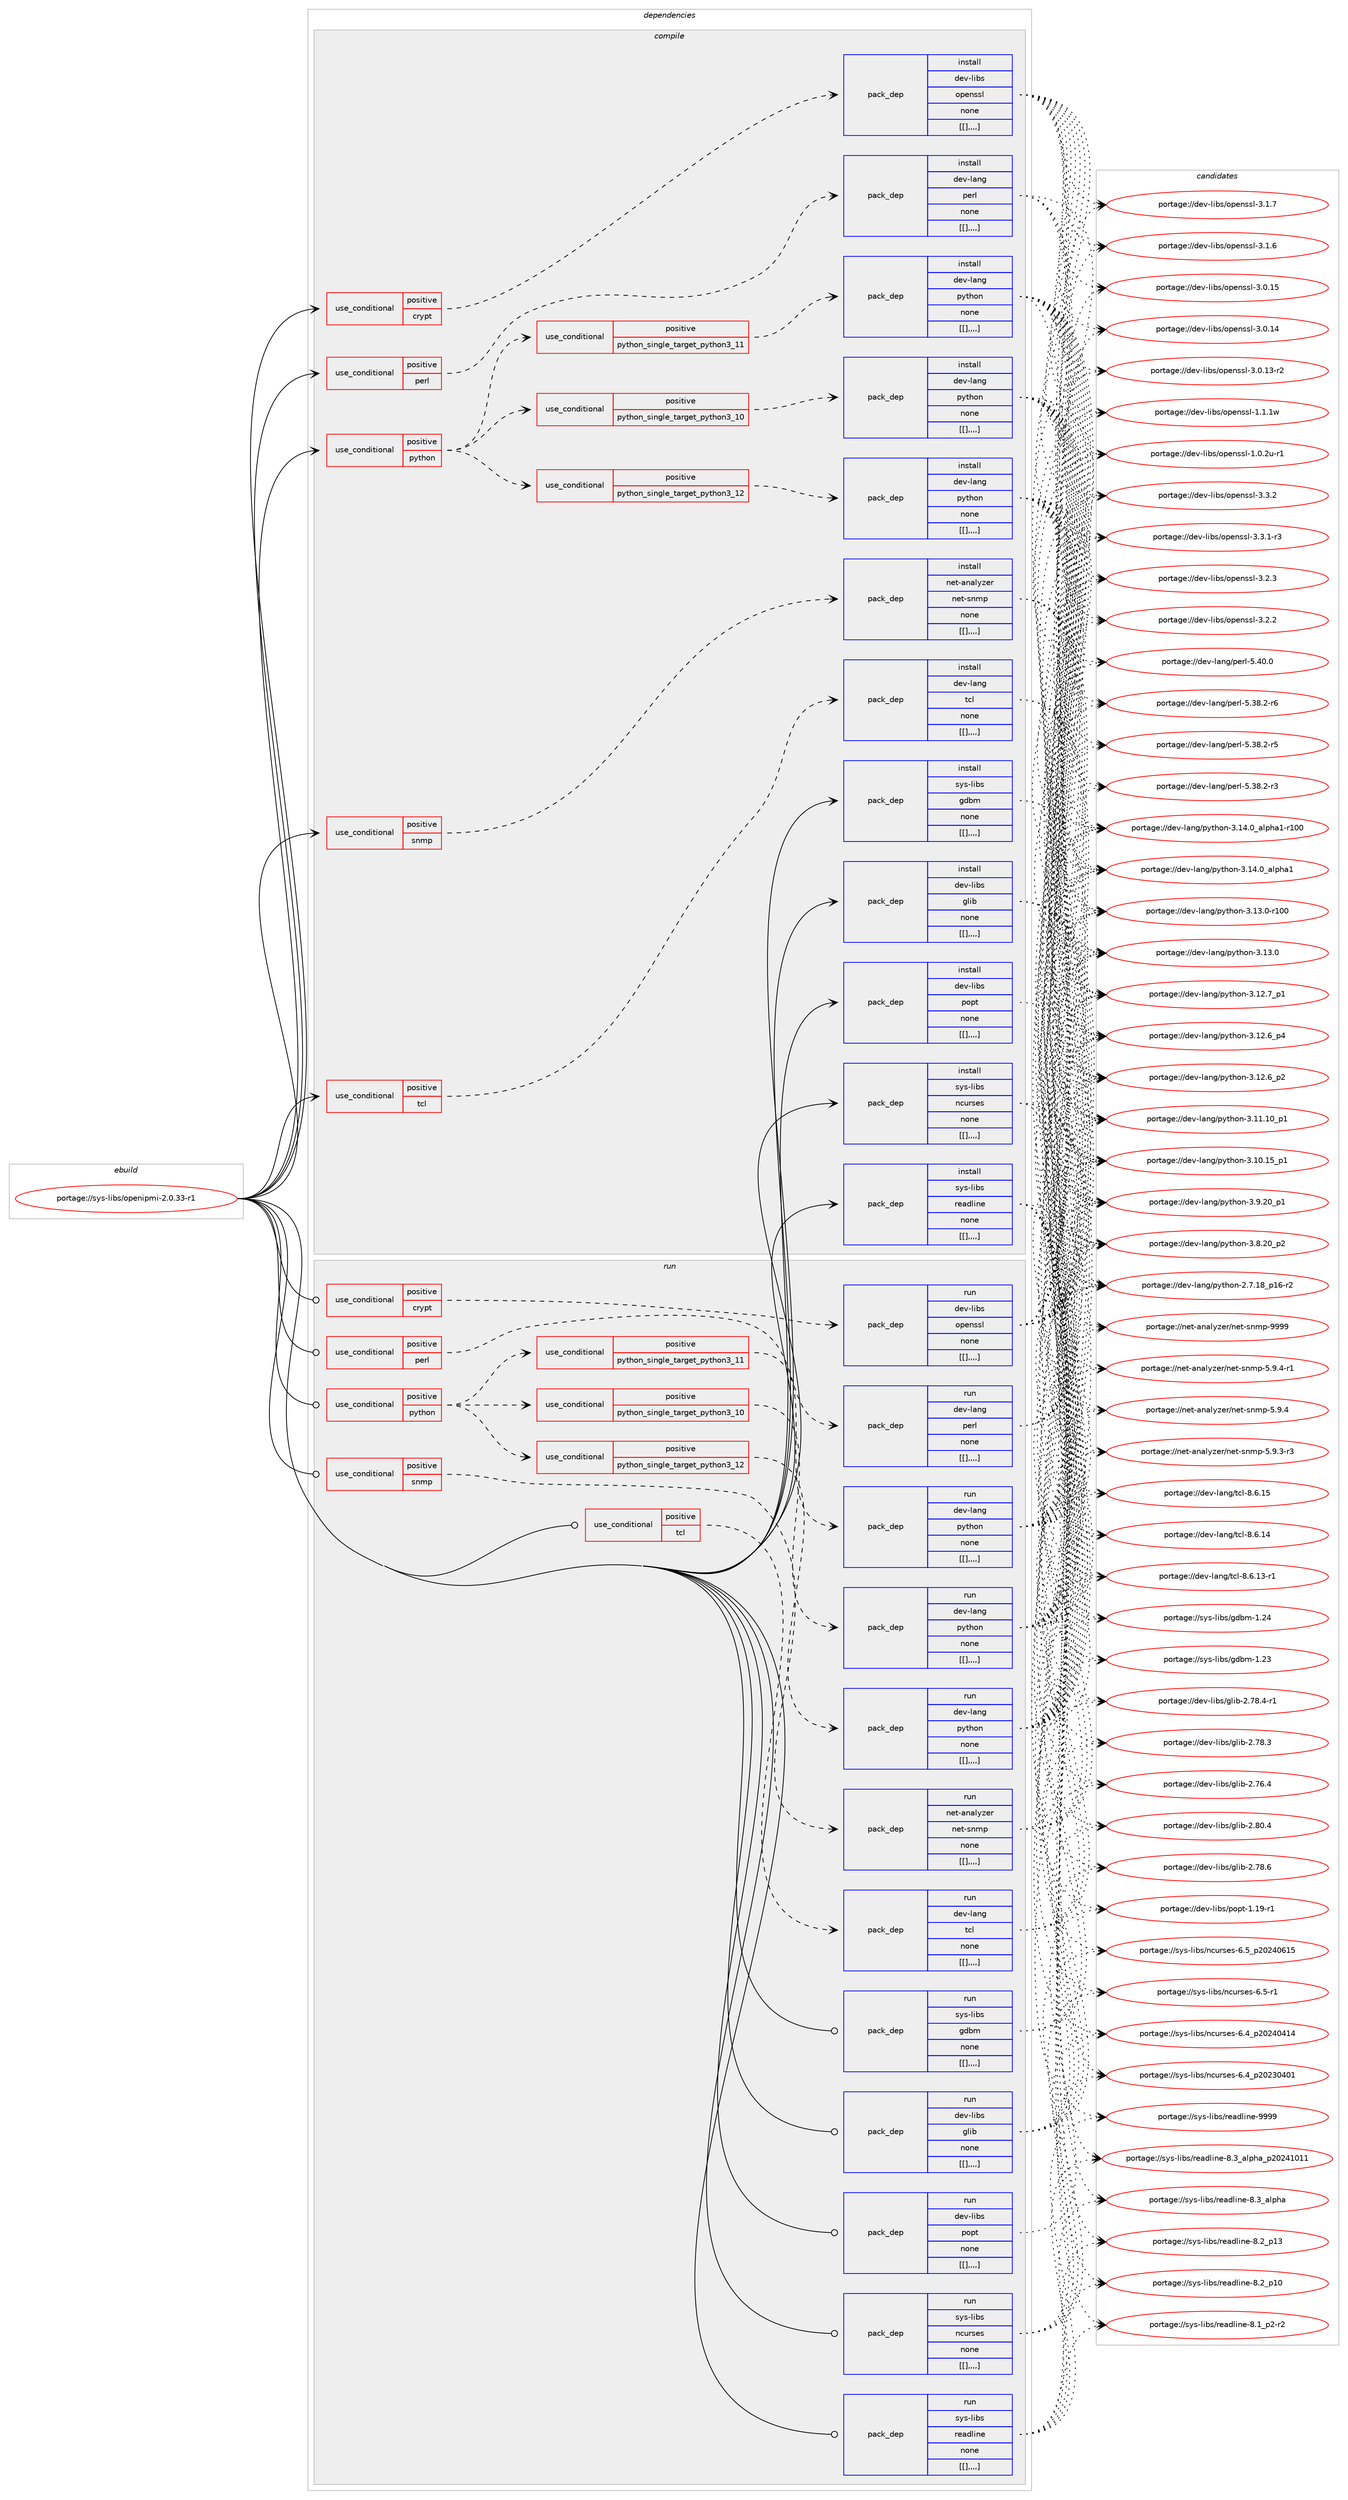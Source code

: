 digraph prolog {

# *************
# Graph options
# *************

newrank=true;
concentrate=true;
compound=true;
graph [rankdir=LR,fontname=Helvetica,fontsize=10,ranksep=1.5];#, ranksep=2.5, nodesep=0.2];
edge  [arrowhead=vee];
node  [fontname=Helvetica,fontsize=10];

# **********
# The ebuild
# **********

subgraph cluster_leftcol {
color=gray;
label=<<i>ebuild</i>>;
id [label="portage://sys-libs/openipmi-2.0.33-r1", color=red, width=4, href="../sys-libs/openipmi-2.0.33-r1.svg"];
}

# ****************
# The dependencies
# ****************

subgraph cluster_midcol {
color=gray;
label=<<i>dependencies</i>>;
subgraph cluster_compile {
fillcolor="#eeeeee";
style=filled;
label=<<i>compile</i>>;
subgraph cond124975 {
dependency466200 [label=<<TABLE BORDER="0" CELLBORDER="1" CELLSPACING="0" CELLPADDING="4"><TR><TD ROWSPAN="3" CELLPADDING="10">use_conditional</TD></TR><TR><TD>positive</TD></TR><TR><TD>crypt</TD></TR></TABLE>>, shape=none, color=red];
subgraph pack337986 {
dependency466249 [label=<<TABLE BORDER="0" CELLBORDER="1" CELLSPACING="0" CELLPADDING="4" WIDTH="220"><TR><TD ROWSPAN="6" CELLPADDING="30">pack_dep</TD></TR><TR><TD WIDTH="110">install</TD></TR><TR><TD>dev-libs</TD></TR><TR><TD>openssl</TD></TR><TR><TD>none</TD></TR><TR><TD>[[],,,,]</TD></TR></TABLE>>, shape=none, color=blue];
}
dependency466200:e -> dependency466249:w [weight=20,style="dashed",arrowhead="vee"];
}
id:e -> dependency466200:w [weight=20,style="solid",arrowhead="vee"];
subgraph cond125001 {
dependency466302 [label=<<TABLE BORDER="0" CELLBORDER="1" CELLSPACING="0" CELLPADDING="4"><TR><TD ROWSPAN="3" CELLPADDING="10">use_conditional</TD></TR><TR><TD>positive</TD></TR><TR><TD>perl</TD></TR></TABLE>>, shape=none, color=red];
subgraph pack338032 {
dependency466324 [label=<<TABLE BORDER="0" CELLBORDER="1" CELLSPACING="0" CELLPADDING="4" WIDTH="220"><TR><TD ROWSPAN="6" CELLPADDING="30">pack_dep</TD></TR><TR><TD WIDTH="110">install</TD></TR><TR><TD>dev-lang</TD></TR><TR><TD>perl</TD></TR><TR><TD>none</TD></TR><TR><TD>[[],,,,]</TD></TR></TABLE>>, shape=none, color=blue];
}
dependency466302:e -> dependency466324:w [weight=20,style="dashed",arrowhead="vee"];
}
id:e -> dependency466302:w [weight=20,style="solid",arrowhead="vee"];
subgraph cond125042 {
dependency466383 [label=<<TABLE BORDER="0" CELLBORDER="1" CELLSPACING="0" CELLPADDING="4"><TR><TD ROWSPAN="3" CELLPADDING="10">use_conditional</TD></TR><TR><TD>positive</TD></TR><TR><TD>python</TD></TR></TABLE>>, shape=none, color=red];
subgraph cond125058 {
dependency466386 [label=<<TABLE BORDER="0" CELLBORDER="1" CELLSPACING="0" CELLPADDING="4"><TR><TD ROWSPAN="3" CELLPADDING="10">use_conditional</TD></TR><TR><TD>positive</TD></TR><TR><TD>python_single_target_python3_10</TD></TR></TABLE>>, shape=none, color=red];
subgraph pack338065 {
dependency466418 [label=<<TABLE BORDER="0" CELLBORDER="1" CELLSPACING="0" CELLPADDING="4" WIDTH="220"><TR><TD ROWSPAN="6" CELLPADDING="30">pack_dep</TD></TR><TR><TD WIDTH="110">install</TD></TR><TR><TD>dev-lang</TD></TR><TR><TD>python</TD></TR><TR><TD>none</TD></TR><TR><TD>[[],,,,]</TD></TR></TABLE>>, shape=none, color=blue];
}
dependency466386:e -> dependency466418:w [weight=20,style="dashed",arrowhead="vee"];
}
dependency466383:e -> dependency466386:w [weight=20,style="dashed",arrowhead="vee"];
subgraph cond125092 {
dependency466467 [label=<<TABLE BORDER="0" CELLBORDER="1" CELLSPACING="0" CELLPADDING="4"><TR><TD ROWSPAN="3" CELLPADDING="10">use_conditional</TD></TR><TR><TD>positive</TD></TR><TR><TD>python_single_target_python3_11</TD></TR></TABLE>>, shape=none, color=red];
subgraph pack338124 {
dependency466483 [label=<<TABLE BORDER="0" CELLBORDER="1" CELLSPACING="0" CELLPADDING="4" WIDTH="220"><TR><TD ROWSPAN="6" CELLPADDING="30">pack_dep</TD></TR><TR><TD WIDTH="110">install</TD></TR><TR><TD>dev-lang</TD></TR><TR><TD>python</TD></TR><TR><TD>none</TD></TR><TR><TD>[[],,,,]</TD></TR></TABLE>>, shape=none, color=blue];
}
dependency466467:e -> dependency466483:w [weight=20,style="dashed",arrowhead="vee"];
}
dependency466383:e -> dependency466467:w [weight=20,style="dashed",arrowhead="vee"];
subgraph cond125102 {
dependency466516 [label=<<TABLE BORDER="0" CELLBORDER="1" CELLSPACING="0" CELLPADDING="4"><TR><TD ROWSPAN="3" CELLPADDING="10">use_conditional</TD></TR><TR><TD>positive</TD></TR><TR><TD>python_single_target_python3_12</TD></TR></TABLE>>, shape=none, color=red];
subgraph pack338139 {
dependency466550 [label=<<TABLE BORDER="0" CELLBORDER="1" CELLSPACING="0" CELLPADDING="4" WIDTH="220"><TR><TD ROWSPAN="6" CELLPADDING="30">pack_dep</TD></TR><TR><TD WIDTH="110">install</TD></TR><TR><TD>dev-lang</TD></TR><TR><TD>python</TD></TR><TR><TD>none</TD></TR><TR><TD>[[],,,,]</TD></TR></TABLE>>, shape=none, color=blue];
}
dependency466516:e -> dependency466550:w [weight=20,style="dashed",arrowhead="vee"];
}
dependency466383:e -> dependency466516:w [weight=20,style="dashed",arrowhead="vee"];
}
id:e -> dependency466383:w [weight=20,style="solid",arrowhead="vee"];
subgraph cond125130 {
dependency466586 [label=<<TABLE BORDER="0" CELLBORDER="1" CELLSPACING="0" CELLPADDING="4"><TR><TD ROWSPAN="3" CELLPADDING="10">use_conditional</TD></TR><TR><TD>positive</TD></TR><TR><TD>snmp</TD></TR></TABLE>>, shape=none, color=red];
subgraph pack338183 {
dependency466603 [label=<<TABLE BORDER="0" CELLBORDER="1" CELLSPACING="0" CELLPADDING="4" WIDTH="220"><TR><TD ROWSPAN="6" CELLPADDING="30">pack_dep</TD></TR><TR><TD WIDTH="110">install</TD></TR><TR><TD>net-analyzer</TD></TR><TR><TD>net-snmp</TD></TR><TR><TD>none</TD></TR><TR><TD>[[],,,,]</TD></TR></TABLE>>, shape=none, color=blue];
}
dependency466586:e -> dependency466603:w [weight=20,style="dashed",arrowhead="vee"];
}
id:e -> dependency466586:w [weight=20,style="solid",arrowhead="vee"];
subgraph cond125161 {
dependency466633 [label=<<TABLE BORDER="0" CELLBORDER="1" CELLSPACING="0" CELLPADDING="4"><TR><TD ROWSPAN="3" CELLPADDING="10">use_conditional</TD></TR><TR><TD>positive</TD></TR><TR><TD>tcl</TD></TR></TABLE>>, shape=none, color=red];
subgraph pack338226 {
dependency466666 [label=<<TABLE BORDER="0" CELLBORDER="1" CELLSPACING="0" CELLPADDING="4" WIDTH="220"><TR><TD ROWSPAN="6" CELLPADDING="30">pack_dep</TD></TR><TR><TD WIDTH="110">install</TD></TR><TR><TD>dev-lang</TD></TR><TR><TD>tcl</TD></TR><TR><TD>none</TD></TR><TR><TD>[[],,,,]</TD></TR></TABLE>>, shape=none, color=blue];
}
dependency466633:e -> dependency466666:w [weight=20,style="dashed",arrowhead="vee"];
}
id:e -> dependency466633:w [weight=20,style="solid",arrowhead="vee"];
subgraph pack338241 {
dependency466686 [label=<<TABLE BORDER="0" CELLBORDER="1" CELLSPACING="0" CELLPADDING="4" WIDTH="220"><TR><TD ROWSPAN="6" CELLPADDING="30">pack_dep</TD></TR><TR><TD WIDTH="110">install</TD></TR><TR><TD>dev-libs</TD></TR><TR><TD>glib</TD></TR><TR><TD>none</TD></TR><TR><TD>[[],,,,]</TD></TR></TABLE>>, shape=none, color=blue];
}
id:e -> dependency466686:w [weight=20,style="solid",arrowhead="vee"];
subgraph pack338276 {
dependency466758 [label=<<TABLE BORDER="0" CELLBORDER="1" CELLSPACING="0" CELLPADDING="4" WIDTH="220"><TR><TD ROWSPAN="6" CELLPADDING="30">pack_dep</TD></TR><TR><TD WIDTH="110">install</TD></TR><TR><TD>dev-libs</TD></TR><TR><TD>popt</TD></TR><TR><TD>none</TD></TR><TR><TD>[[],,,,]</TD></TR></TABLE>>, shape=none, color=blue];
}
id:e -> dependency466758:w [weight=20,style="solid",arrowhead="vee"];
subgraph pack338289 {
dependency466826 [label=<<TABLE BORDER="0" CELLBORDER="1" CELLSPACING="0" CELLPADDING="4" WIDTH="220"><TR><TD ROWSPAN="6" CELLPADDING="30">pack_dep</TD></TR><TR><TD WIDTH="110">install</TD></TR><TR><TD>sys-libs</TD></TR><TR><TD>gdbm</TD></TR><TR><TD>none</TD></TR><TR><TD>[[],,,,]</TD></TR></TABLE>>, shape=none, color=blue];
}
id:e -> dependency466826:w [weight=20,style="solid",arrowhead="vee"];
subgraph pack338338 {
dependency466833 [label=<<TABLE BORDER="0" CELLBORDER="1" CELLSPACING="0" CELLPADDING="4" WIDTH="220"><TR><TD ROWSPAN="6" CELLPADDING="30">pack_dep</TD></TR><TR><TD WIDTH="110">install</TD></TR><TR><TD>sys-libs</TD></TR><TR><TD>ncurses</TD></TR><TR><TD>none</TD></TR><TR><TD>[[],,,,]</TD></TR></TABLE>>, shape=none, color=blue];
}
id:e -> dependency466833:w [weight=20,style="solid",arrowhead="vee"];
subgraph pack338369 {
dependency466932 [label=<<TABLE BORDER="0" CELLBORDER="1" CELLSPACING="0" CELLPADDING="4" WIDTH="220"><TR><TD ROWSPAN="6" CELLPADDING="30">pack_dep</TD></TR><TR><TD WIDTH="110">install</TD></TR><TR><TD>sys-libs</TD></TR><TR><TD>readline</TD></TR><TR><TD>none</TD></TR><TR><TD>[[],,,,]</TD></TR></TABLE>>, shape=none, color=blue];
}
id:e -> dependency466932:w [weight=20,style="solid",arrowhead="vee"];
}
subgraph cluster_compileandrun {
fillcolor="#eeeeee";
style=filled;
label=<<i>compile and run</i>>;
}
subgraph cluster_run {
fillcolor="#eeeeee";
style=filled;
label=<<i>run</i>>;
subgraph cond125279 {
dependency466960 [label=<<TABLE BORDER="0" CELLBORDER="1" CELLSPACING="0" CELLPADDING="4"><TR><TD ROWSPAN="3" CELLPADDING="10">use_conditional</TD></TR><TR><TD>positive</TD></TR><TR><TD>crypt</TD></TR></TABLE>>, shape=none, color=red];
subgraph pack338427 {
dependency466984 [label=<<TABLE BORDER="0" CELLBORDER="1" CELLSPACING="0" CELLPADDING="4" WIDTH="220"><TR><TD ROWSPAN="6" CELLPADDING="30">pack_dep</TD></TR><TR><TD WIDTH="110">run</TD></TR><TR><TD>dev-libs</TD></TR><TR><TD>openssl</TD></TR><TR><TD>none</TD></TR><TR><TD>[[],,,,]</TD></TR></TABLE>>, shape=none, color=blue];
}
dependency466960:e -> dependency466984:w [weight=20,style="dashed",arrowhead="vee"];
}
id:e -> dependency466960:w [weight=20,style="solid",arrowhead="odot"];
subgraph cond125297 {
dependency467006 [label=<<TABLE BORDER="0" CELLBORDER="1" CELLSPACING="0" CELLPADDING="4"><TR><TD ROWSPAN="3" CELLPADDING="10">use_conditional</TD></TR><TR><TD>positive</TD></TR><TR><TD>perl</TD></TR></TABLE>>, shape=none, color=red];
subgraph pack338443 {
dependency467073 [label=<<TABLE BORDER="0" CELLBORDER="1" CELLSPACING="0" CELLPADDING="4" WIDTH="220"><TR><TD ROWSPAN="6" CELLPADDING="30">pack_dep</TD></TR><TR><TD WIDTH="110">run</TD></TR><TR><TD>dev-lang</TD></TR><TR><TD>perl</TD></TR><TR><TD>none</TD></TR><TR><TD>[[],,,,]</TD></TR></TABLE>>, shape=none, color=blue];
}
dependency467006:e -> dependency467073:w [weight=20,style="dashed",arrowhead="vee"];
}
id:e -> dependency467006:w [weight=20,style="solid",arrowhead="odot"];
subgraph cond125323 {
dependency467116 [label=<<TABLE BORDER="0" CELLBORDER="1" CELLSPACING="0" CELLPADDING="4"><TR><TD ROWSPAN="3" CELLPADDING="10">use_conditional</TD></TR><TR><TD>positive</TD></TR><TR><TD>python</TD></TR></TABLE>>, shape=none, color=red];
subgraph cond125332 {
dependency467164 [label=<<TABLE BORDER="0" CELLBORDER="1" CELLSPACING="0" CELLPADDING="4"><TR><TD ROWSPAN="3" CELLPADDING="10">use_conditional</TD></TR><TR><TD>positive</TD></TR><TR><TD>python_single_target_python3_10</TD></TR></TABLE>>, shape=none, color=red];
subgraph pack338549 {
dependency467166 [label=<<TABLE BORDER="0" CELLBORDER="1" CELLSPACING="0" CELLPADDING="4" WIDTH="220"><TR><TD ROWSPAN="6" CELLPADDING="30">pack_dep</TD></TR><TR><TD WIDTH="110">run</TD></TR><TR><TD>dev-lang</TD></TR><TR><TD>python</TD></TR><TR><TD>none</TD></TR><TR><TD>[[],,,,]</TD></TR></TABLE>>, shape=none, color=blue];
}
dependency467164:e -> dependency467166:w [weight=20,style="dashed",arrowhead="vee"];
}
dependency467116:e -> dependency467164:w [weight=20,style="dashed",arrowhead="vee"];
subgraph cond125348 {
dependency467187 [label=<<TABLE BORDER="0" CELLBORDER="1" CELLSPACING="0" CELLPADDING="4"><TR><TD ROWSPAN="3" CELLPADDING="10">use_conditional</TD></TR><TR><TD>positive</TD></TR><TR><TD>python_single_target_python3_11</TD></TR></TABLE>>, shape=none, color=red];
subgraph pack338568 {
dependency467189 [label=<<TABLE BORDER="0" CELLBORDER="1" CELLSPACING="0" CELLPADDING="4" WIDTH="220"><TR><TD ROWSPAN="6" CELLPADDING="30">pack_dep</TD></TR><TR><TD WIDTH="110">run</TD></TR><TR><TD>dev-lang</TD></TR><TR><TD>python</TD></TR><TR><TD>none</TD></TR><TR><TD>[[],,,,]</TD></TR></TABLE>>, shape=none, color=blue];
}
dependency467187:e -> dependency467189:w [weight=20,style="dashed",arrowhead="vee"];
}
dependency467116:e -> dependency467187:w [weight=20,style="dashed",arrowhead="vee"];
subgraph cond125355 {
dependency467195 [label=<<TABLE BORDER="0" CELLBORDER="1" CELLSPACING="0" CELLPADDING="4"><TR><TD ROWSPAN="3" CELLPADDING="10">use_conditional</TD></TR><TR><TD>positive</TD></TR><TR><TD>python_single_target_python3_12</TD></TR></TABLE>>, shape=none, color=red];
subgraph pack338586 {
dependency467213 [label=<<TABLE BORDER="0" CELLBORDER="1" CELLSPACING="0" CELLPADDING="4" WIDTH="220"><TR><TD ROWSPAN="6" CELLPADDING="30">pack_dep</TD></TR><TR><TD WIDTH="110">run</TD></TR><TR><TD>dev-lang</TD></TR><TR><TD>python</TD></TR><TR><TD>none</TD></TR><TR><TD>[[],,,,]</TD></TR></TABLE>>, shape=none, color=blue];
}
dependency467195:e -> dependency467213:w [weight=20,style="dashed",arrowhead="vee"];
}
dependency467116:e -> dependency467195:w [weight=20,style="dashed",arrowhead="vee"];
}
id:e -> dependency467116:w [weight=20,style="solid",arrowhead="odot"];
subgraph cond125373 {
dependency467277 [label=<<TABLE BORDER="0" CELLBORDER="1" CELLSPACING="0" CELLPADDING="4"><TR><TD ROWSPAN="3" CELLPADDING="10">use_conditional</TD></TR><TR><TD>positive</TD></TR><TR><TD>snmp</TD></TR></TABLE>>, shape=none, color=red];
subgraph pack338650 {
dependency467313 [label=<<TABLE BORDER="0" CELLBORDER="1" CELLSPACING="0" CELLPADDING="4" WIDTH="220"><TR><TD ROWSPAN="6" CELLPADDING="30">pack_dep</TD></TR><TR><TD WIDTH="110">run</TD></TR><TR><TD>net-analyzer</TD></TR><TR><TD>net-snmp</TD></TR><TR><TD>none</TD></TR><TR><TD>[[],,,,]</TD></TR></TABLE>>, shape=none, color=blue];
}
dependency467277:e -> dependency467313:w [weight=20,style="dashed",arrowhead="vee"];
}
id:e -> dependency467277:w [weight=20,style="solid",arrowhead="odot"];
subgraph cond125396 {
dependency467334 [label=<<TABLE BORDER="0" CELLBORDER="1" CELLSPACING="0" CELLPADDING="4"><TR><TD ROWSPAN="3" CELLPADDING="10">use_conditional</TD></TR><TR><TD>positive</TD></TR><TR><TD>tcl</TD></TR></TABLE>>, shape=none, color=red];
subgraph pack338677 {
dependency467367 [label=<<TABLE BORDER="0" CELLBORDER="1" CELLSPACING="0" CELLPADDING="4" WIDTH="220"><TR><TD ROWSPAN="6" CELLPADDING="30">pack_dep</TD></TR><TR><TD WIDTH="110">run</TD></TR><TR><TD>dev-lang</TD></TR><TR><TD>tcl</TD></TR><TR><TD>none</TD></TR><TR><TD>[[],,,,]</TD></TR></TABLE>>, shape=none, color=blue];
}
dependency467334:e -> dependency467367:w [weight=20,style="dashed",arrowhead="vee"];
}
id:e -> dependency467334:w [weight=20,style="solid",arrowhead="odot"];
subgraph pack338714 {
dependency467424 [label=<<TABLE BORDER="0" CELLBORDER="1" CELLSPACING="0" CELLPADDING="4" WIDTH="220"><TR><TD ROWSPAN="6" CELLPADDING="30">pack_dep</TD></TR><TR><TD WIDTH="110">run</TD></TR><TR><TD>dev-libs</TD></TR><TR><TD>glib</TD></TR><TR><TD>none</TD></TR><TR><TD>[[],,,,]</TD></TR></TABLE>>, shape=none, color=blue];
}
id:e -> dependency467424:w [weight=20,style="solid",arrowhead="odot"];
subgraph pack338756 {
dependency467494 [label=<<TABLE BORDER="0" CELLBORDER="1" CELLSPACING="0" CELLPADDING="4" WIDTH="220"><TR><TD ROWSPAN="6" CELLPADDING="30">pack_dep</TD></TR><TR><TD WIDTH="110">run</TD></TR><TR><TD>dev-libs</TD></TR><TR><TD>popt</TD></TR><TR><TD>none</TD></TR><TR><TD>[[],,,,]</TD></TR></TABLE>>, shape=none, color=blue];
}
id:e -> dependency467494:w [weight=20,style="solid",arrowhead="odot"];
subgraph pack338774 {
dependency467499 [label=<<TABLE BORDER="0" CELLBORDER="1" CELLSPACING="0" CELLPADDING="4" WIDTH="220"><TR><TD ROWSPAN="6" CELLPADDING="30">pack_dep</TD></TR><TR><TD WIDTH="110">run</TD></TR><TR><TD>sys-libs</TD></TR><TR><TD>gdbm</TD></TR><TR><TD>none</TD></TR><TR><TD>[[],,,,]</TD></TR></TABLE>>, shape=none, color=blue];
}
id:e -> dependency467499:w [weight=20,style="solid",arrowhead="odot"];
subgraph pack338800 {
dependency467540 [label=<<TABLE BORDER="0" CELLBORDER="1" CELLSPACING="0" CELLPADDING="4" WIDTH="220"><TR><TD ROWSPAN="6" CELLPADDING="30">pack_dep</TD></TR><TR><TD WIDTH="110">run</TD></TR><TR><TD>sys-libs</TD></TR><TR><TD>ncurses</TD></TR><TR><TD>none</TD></TR><TR><TD>[[],,,,]</TD></TR></TABLE>>, shape=none, color=blue];
}
id:e -> dependency467540:w [weight=20,style="solid",arrowhead="odot"];
subgraph pack338815 {
dependency467586 [label=<<TABLE BORDER="0" CELLBORDER="1" CELLSPACING="0" CELLPADDING="4" WIDTH="220"><TR><TD ROWSPAN="6" CELLPADDING="30">pack_dep</TD></TR><TR><TD WIDTH="110">run</TD></TR><TR><TD>sys-libs</TD></TR><TR><TD>readline</TD></TR><TR><TD>none</TD></TR><TR><TD>[[],,,,]</TD></TR></TABLE>>, shape=none, color=blue];
}
id:e -> dependency467586:w [weight=20,style="solid",arrowhead="odot"];
}
}

# **************
# The candidates
# **************

subgraph cluster_choices {
rank=same;
color=gray;
label=<<i>candidates</i>>;

subgraph choice338488 {
color=black;
nodesep=1;
choice100101118451081059811547111112101110115115108455146514650 [label="portage://dev-libs/openssl-3.3.2", color=red, width=4,href="../dev-libs/openssl-3.3.2.svg"];
choice1001011184510810598115471111121011101151151084551465146494511451 [label="portage://dev-libs/openssl-3.3.1-r3", color=red, width=4,href="../dev-libs/openssl-3.3.1-r3.svg"];
choice100101118451081059811547111112101110115115108455146504651 [label="portage://dev-libs/openssl-3.2.3", color=red, width=4,href="../dev-libs/openssl-3.2.3.svg"];
choice100101118451081059811547111112101110115115108455146504650 [label="portage://dev-libs/openssl-3.2.2", color=red, width=4,href="../dev-libs/openssl-3.2.2.svg"];
choice100101118451081059811547111112101110115115108455146494655 [label="portage://dev-libs/openssl-3.1.7", color=red, width=4,href="../dev-libs/openssl-3.1.7.svg"];
choice100101118451081059811547111112101110115115108455146494654 [label="portage://dev-libs/openssl-3.1.6", color=red, width=4,href="../dev-libs/openssl-3.1.6.svg"];
choice10010111845108105981154711111210111011511510845514648464953 [label="portage://dev-libs/openssl-3.0.15", color=red, width=4,href="../dev-libs/openssl-3.0.15.svg"];
choice10010111845108105981154711111210111011511510845514648464952 [label="portage://dev-libs/openssl-3.0.14", color=red, width=4,href="../dev-libs/openssl-3.0.14.svg"];
choice100101118451081059811547111112101110115115108455146484649514511450 [label="portage://dev-libs/openssl-3.0.13-r2", color=red, width=4,href="../dev-libs/openssl-3.0.13-r2.svg"];
choice100101118451081059811547111112101110115115108454946494649119 [label="portage://dev-libs/openssl-1.1.1w", color=red, width=4,href="../dev-libs/openssl-1.1.1w.svg"];
choice1001011184510810598115471111121011101151151084549464846501174511449 [label="portage://dev-libs/openssl-1.0.2u-r1", color=red, width=4,href="../dev-libs/openssl-1.0.2u-r1.svg"];
dependency466249:e -> choice100101118451081059811547111112101110115115108455146514650:w [style=dotted,weight="100"];
dependency466249:e -> choice1001011184510810598115471111121011101151151084551465146494511451:w [style=dotted,weight="100"];
dependency466249:e -> choice100101118451081059811547111112101110115115108455146504651:w [style=dotted,weight="100"];
dependency466249:e -> choice100101118451081059811547111112101110115115108455146504650:w [style=dotted,weight="100"];
dependency466249:e -> choice100101118451081059811547111112101110115115108455146494655:w [style=dotted,weight="100"];
dependency466249:e -> choice100101118451081059811547111112101110115115108455146494654:w [style=dotted,weight="100"];
dependency466249:e -> choice10010111845108105981154711111210111011511510845514648464953:w [style=dotted,weight="100"];
dependency466249:e -> choice10010111845108105981154711111210111011511510845514648464952:w [style=dotted,weight="100"];
dependency466249:e -> choice100101118451081059811547111112101110115115108455146484649514511450:w [style=dotted,weight="100"];
dependency466249:e -> choice100101118451081059811547111112101110115115108454946494649119:w [style=dotted,weight="100"];
dependency466249:e -> choice1001011184510810598115471111121011101151151084549464846501174511449:w [style=dotted,weight="100"];
}
subgraph choice338496 {
color=black;
nodesep=1;
choice10010111845108971101034711210111410845534652484648 [label="portage://dev-lang/perl-5.40.0", color=red, width=4,href="../dev-lang/perl-5.40.0.svg"];
choice100101118451089711010347112101114108455346515646504511454 [label="portage://dev-lang/perl-5.38.2-r6", color=red, width=4,href="../dev-lang/perl-5.38.2-r6.svg"];
choice100101118451089711010347112101114108455346515646504511453 [label="portage://dev-lang/perl-5.38.2-r5", color=red, width=4,href="../dev-lang/perl-5.38.2-r5.svg"];
choice100101118451089711010347112101114108455346515646504511451 [label="portage://dev-lang/perl-5.38.2-r3", color=red, width=4,href="../dev-lang/perl-5.38.2-r3.svg"];
dependency466324:e -> choice10010111845108971101034711210111410845534652484648:w [style=dotted,weight="100"];
dependency466324:e -> choice100101118451089711010347112101114108455346515646504511454:w [style=dotted,weight="100"];
dependency466324:e -> choice100101118451089711010347112101114108455346515646504511453:w [style=dotted,weight="100"];
dependency466324:e -> choice100101118451089711010347112101114108455346515646504511451:w [style=dotted,weight="100"];
}
subgraph choice338506 {
color=black;
nodesep=1;
choice100101118451089711010347112121116104111110455146495246489597108112104974945114494848 [label="portage://dev-lang/python-3.14.0_alpha1-r100", color=red, width=4,href="../dev-lang/python-3.14.0_alpha1-r100.svg"];
choice1001011184510897110103471121211161041111104551464952464895971081121049749 [label="portage://dev-lang/python-3.14.0_alpha1", color=red, width=4,href="../dev-lang/python-3.14.0_alpha1.svg"];
choice1001011184510897110103471121211161041111104551464951464845114494848 [label="portage://dev-lang/python-3.13.0-r100", color=red, width=4,href="../dev-lang/python-3.13.0-r100.svg"];
choice10010111845108971101034711212111610411111045514649514648 [label="portage://dev-lang/python-3.13.0", color=red, width=4,href="../dev-lang/python-3.13.0.svg"];
choice100101118451089711010347112121116104111110455146495046559511249 [label="portage://dev-lang/python-3.12.7_p1", color=red, width=4,href="../dev-lang/python-3.12.7_p1.svg"];
choice100101118451089711010347112121116104111110455146495046549511252 [label="portage://dev-lang/python-3.12.6_p4", color=red, width=4,href="../dev-lang/python-3.12.6_p4.svg"];
choice100101118451089711010347112121116104111110455146495046549511250 [label="portage://dev-lang/python-3.12.6_p2", color=red, width=4,href="../dev-lang/python-3.12.6_p2.svg"];
choice10010111845108971101034711212111610411111045514649494649489511249 [label="portage://dev-lang/python-3.11.10_p1", color=red, width=4,href="../dev-lang/python-3.11.10_p1.svg"];
choice10010111845108971101034711212111610411111045514649484649539511249 [label="portage://dev-lang/python-3.10.15_p1", color=red, width=4,href="../dev-lang/python-3.10.15_p1.svg"];
choice100101118451089711010347112121116104111110455146574650489511249 [label="portage://dev-lang/python-3.9.20_p1", color=red, width=4,href="../dev-lang/python-3.9.20_p1.svg"];
choice100101118451089711010347112121116104111110455146564650489511250 [label="portage://dev-lang/python-3.8.20_p2", color=red, width=4,href="../dev-lang/python-3.8.20_p2.svg"];
choice100101118451089711010347112121116104111110455046554649569511249544511450 [label="portage://dev-lang/python-2.7.18_p16-r2", color=red, width=4,href="../dev-lang/python-2.7.18_p16-r2.svg"];
dependency466418:e -> choice100101118451089711010347112121116104111110455146495246489597108112104974945114494848:w [style=dotted,weight="100"];
dependency466418:e -> choice1001011184510897110103471121211161041111104551464952464895971081121049749:w [style=dotted,weight="100"];
dependency466418:e -> choice1001011184510897110103471121211161041111104551464951464845114494848:w [style=dotted,weight="100"];
dependency466418:e -> choice10010111845108971101034711212111610411111045514649514648:w [style=dotted,weight="100"];
dependency466418:e -> choice100101118451089711010347112121116104111110455146495046559511249:w [style=dotted,weight="100"];
dependency466418:e -> choice100101118451089711010347112121116104111110455146495046549511252:w [style=dotted,weight="100"];
dependency466418:e -> choice100101118451089711010347112121116104111110455146495046549511250:w [style=dotted,weight="100"];
dependency466418:e -> choice10010111845108971101034711212111610411111045514649494649489511249:w [style=dotted,weight="100"];
dependency466418:e -> choice10010111845108971101034711212111610411111045514649484649539511249:w [style=dotted,weight="100"];
dependency466418:e -> choice100101118451089711010347112121116104111110455146574650489511249:w [style=dotted,weight="100"];
dependency466418:e -> choice100101118451089711010347112121116104111110455146564650489511250:w [style=dotted,weight="100"];
dependency466418:e -> choice100101118451089711010347112121116104111110455046554649569511249544511450:w [style=dotted,weight="100"];
}
subgraph choice338529 {
color=black;
nodesep=1;
choice100101118451089711010347112121116104111110455146495246489597108112104974945114494848 [label="portage://dev-lang/python-3.14.0_alpha1-r100", color=red, width=4,href="../dev-lang/python-3.14.0_alpha1-r100.svg"];
choice1001011184510897110103471121211161041111104551464952464895971081121049749 [label="portage://dev-lang/python-3.14.0_alpha1", color=red, width=4,href="../dev-lang/python-3.14.0_alpha1.svg"];
choice1001011184510897110103471121211161041111104551464951464845114494848 [label="portage://dev-lang/python-3.13.0-r100", color=red, width=4,href="../dev-lang/python-3.13.0-r100.svg"];
choice10010111845108971101034711212111610411111045514649514648 [label="portage://dev-lang/python-3.13.0", color=red, width=4,href="../dev-lang/python-3.13.0.svg"];
choice100101118451089711010347112121116104111110455146495046559511249 [label="portage://dev-lang/python-3.12.7_p1", color=red, width=4,href="../dev-lang/python-3.12.7_p1.svg"];
choice100101118451089711010347112121116104111110455146495046549511252 [label="portage://dev-lang/python-3.12.6_p4", color=red, width=4,href="../dev-lang/python-3.12.6_p4.svg"];
choice100101118451089711010347112121116104111110455146495046549511250 [label="portage://dev-lang/python-3.12.6_p2", color=red, width=4,href="../dev-lang/python-3.12.6_p2.svg"];
choice10010111845108971101034711212111610411111045514649494649489511249 [label="portage://dev-lang/python-3.11.10_p1", color=red, width=4,href="../dev-lang/python-3.11.10_p1.svg"];
choice10010111845108971101034711212111610411111045514649484649539511249 [label="portage://dev-lang/python-3.10.15_p1", color=red, width=4,href="../dev-lang/python-3.10.15_p1.svg"];
choice100101118451089711010347112121116104111110455146574650489511249 [label="portage://dev-lang/python-3.9.20_p1", color=red, width=4,href="../dev-lang/python-3.9.20_p1.svg"];
choice100101118451089711010347112121116104111110455146564650489511250 [label="portage://dev-lang/python-3.8.20_p2", color=red, width=4,href="../dev-lang/python-3.8.20_p2.svg"];
choice100101118451089711010347112121116104111110455046554649569511249544511450 [label="portage://dev-lang/python-2.7.18_p16-r2", color=red, width=4,href="../dev-lang/python-2.7.18_p16-r2.svg"];
dependency466483:e -> choice100101118451089711010347112121116104111110455146495246489597108112104974945114494848:w [style=dotted,weight="100"];
dependency466483:e -> choice1001011184510897110103471121211161041111104551464952464895971081121049749:w [style=dotted,weight="100"];
dependency466483:e -> choice1001011184510897110103471121211161041111104551464951464845114494848:w [style=dotted,weight="100"];
dependency466483:e -> choice10010111845108971101034711212111610411111045514649514648:w [style=dotted,weight="100"];
dependency466483:e -> choice100101118451089711010347112121116104111110455146495046559511249:w [style=dotted,weight="100"];
dependency466483:e -> choice100101118451089711010347112121116104111110455146495046549511252:w [style=dotted,weight="100"];
dependency466483:e -> choice100101118451089711010347112121116104111110455146495046549511250:w [style=dotted,weight="100"];
dependency466483:e -> choice10010111845108971101034711212111610411111045514649494649489511249:w [style=dotted,weight="100"];
dependency466483:e -> choice10010111845108971101034711212111610411111045514649484649539511249:w [style=dotted,weight="100"];
dependency466483:e -> choice100101118451089711010347112121116104111110455146574650489511249:w [style=dotted,weight="100"];
dependency466483:e -> choice100101118451089711010347112121116104111110455146564650489511250:w [style=dotted,weight="100"];
dependency466483:e -> choice100101118451089711010347112121116104111110455046554649569511249544511450:w [style=dotted,weight="100"];
}
subgraph choice338566 {
color=black;
nodesep=1;
choice100101118451089711010347112121116104111110455146495246489597108112104974945114494848 [label="portage://dev-lang/python-3.14.0_alpha1-r100", color=red, width=4,href="../dev-lang/python-3.14.0_alpha1-r100.svg"];
choice1001011184510897110103471121211161041111104551464952464895971081121049749 [label="portage://dev-lang/python-3.14.0_alpha1", color=red, width=4,href="../dev-lang/python-3.14.0_alpha1.svg"];
choice1001011184510897110103471121211161041111104551464951464845114494848 [label="portage://dev-lang/python-3.13.0-r100", color=red, width=4,href="../dev-lang/python-3.13.0-r100.svg"];
choice10010111845108971101034711212111610411111045514649514648 [label="portage://dev-lang/python-3.13.0", color=red, width=4,href="../dev-lang/python-3.13.0.svg"];
choice100101118451089711010347112121116104111110455146495046559511249 [label="portage://dev-lang/python-3.12.7_p1", color=red, width=4,href="../dev-lang/python-3.12.7_p1.svg"];
choice100101118451089711010347112121116104111110455146495046549511252 [label="portage://dev-lang/python-3.12.6_p4", color=red, width=4,href="../dev-lang/python-3.12.6_p4.svg"];
choice100101118451089711010347112121116104111110455146495046549511250 [label="portage://dev-lang/python-3.12.6_p2", color=red, width=4,href="../dev-lang/python-3.12.6_p2.svg"];
choice10010111845108971101034711212111610411111045514649494649489511249 [label="portage://dev-lang/python-3.11.10_p1", color=red, width=4,href="../dev-lang/python-3.11.10_p1.svg"];
choice10010111845108971101034711212111610411111045514649484649539511249 [label="portage://dev-lang/python-3.10.15_p1", color=red, width=4,href="../dev-lang/python-3.10.15_p1.svg"];
choice100101118451089711010347112121116104111110455146574650489511249 [label="portage://dev-lang/python-3.9.20_p1", color=red, width=4,href="../dev-lang/python-3.9.20_p1.svg"];
choice100101118451089711010347112121116104111110455146564650489511250 [label="portage://dev-lang/python-3.8.20_p2", color=red, width=4,href="../dev-lang/python-3.8.20_p2.svg"];
choice100101118451089711010347112121116104111110455046554649569511249544511450 [label="portage://dev-lang/python-2.7.18_p16-r2", color=red, width=4,href="../dev-lang/python-2.7.18_p16-r2.svg"];
dependency466550:e -> choice100101118451089711010347112121116104111110455146495246489597108112104974945114494848:w [style=dotted,weight="100"];
dependency466550:e -> choice1001011184510897110103471121211161041111104551464952464895971081121049749:w [style=dotted,weight="100"];
dependency466550:e -> choice1001011184510897110103471121211161041111104551464951464845114494848:w [style=dotted,weight="100"];
dependency466550:e -> choice10010111845108971101034711212111610411111045514649514648:w [style=dotted,weight="100"];
dependency466550:e -> choice100101118451089711010347112121116104111110455146495046559511249:w [style=dotted,weight="100"];
dependency466550:e -> choice100101118451089711010347112121116104111110455146495046549511252:w [style=dotted,weight="100"];
dependency466550:e -> choice100101118451089711010347112121116104111110455146495046549511250:w [style=dotted,weight="100"];
dependency466550:e -> choice10010111845108971101034711212111610411111045514649494649489511249:w [style=dotted,weight="100"];
dependency466550:e -> choice10010111845108971101034711212111610411111045514649484649539511249:w [style=dotted,weight="100"];
dependency466550:e -> choice100101118451089711010347112121116104111110455146574650489511249:w [style=dotted,weight="100"];
dependency466550:e -> choice100101118451089711010347112121116104111110455146564650489511250:w [style=dotted,weight="100"];
dependency466550:e -> choice100101118451089711010347112121116104111110455046554649569511249544511450:w [style=dotted,weight="100"];
}
subgraph choice338576 {
color=black;
nodesep=1;
choice11010111645971109710812112210111447110101116451151101091124557575757 [label="portage://net-analyzer/net-snmp-9999", color=red, width=4,href="../net-analyzer/net-snmp-9999.svg"];
choice11010111645971109710812112210111447110101116451151101091124553465746524511449 [label="portage://net-analyzer/net-snmp-5.9.4-r1", color=red, width=4,href="../net-analyzer/net-snmp-5.9.4-r1.svg"];
choice1101011164597110971081211221011144711010111645115110109112455346574652 [label="portage://net-analyzer/net-snmp-5.9.4", color=red, width=4,href="../net-analyzer/net-snmp-5.9.4.svg"];
choice11010111645971109710812112210111447110101116451151101091124553465746514511451 [label="portage://net-analyzer/net-snmp-5.9.3-r3", color=red, width=4,href="../net-analyzer/net-snmp-5.9.3-r3.svg"];
dependency466603:e -> choice11010111645971109710812112210111447110101116451151101091124557575757:w [style=dotted,weight="100"];
dependency466603:e -> choice11010111645971109710812112210111447110101116451151101091124553465746524511449:w [style=dotted,weight="100"];
dependency466603:e -> choice1101011164597110971081211221011144711010111645115110109112455346574652:w [style=dotted,weight="100"];
dependency466603:e -> choice11010111645971109710812112210111447110101116451151101091124553465746514511451:w [style=dotted,weight="100"];
}
subgraph choice338581 {
color=black;
nodesep=1;
choice1001011184510897110103471169910845564654464953 [label="portage://dev-lang/tcl-8.6.15", color=red, width=4,href="../dev-lang/tcl-8.6.15.svg"];
choice1001011184510897110103471169910845564654464952 [label="portage://dev-lang/tcl-8.6.14", color=red, width=4,href="../dev-lang/tcl-8.6.14.svg"];
choice10010111845108971101034711699108455646544649514511449 [label="portage://dev-lang/tcl-8.6.13-r1", color=red, width=4,href="../dev-lang/tcl-8.6.13-r1.svg"];
dependency466666:e -> choice1001011184510897110103471169910845564654464953:w [style=dotted,weight="100"];
dependency466666:e -> choice1001011184510897110103471169910845564654464952:w [style=dotted,weight="100"];
dependency466666:e -> choice10010111845108971101034711699108455646544649514511449:w [style=dotted,weight="100"];
}
subgraph choice338585 {
color=black;
nodesep=1;
choice1001011184510810598115471031081059845504656484652 [label="portage://dev-libs/glib-2.80.4", color=red, width=4,href="../dev-libs/glib-2.80.4.svg"];
choice1001011184510810598115471031081059845504655564654 [label="portage://dev-libs/glib-2.78.6", color=red, width=4,href="../dev-libs/glib-2.78.6.svg"];
choice10010111845108105981154710310810598455046555646524511449 [label="portage://dev-libs/glib-2.78.4-r1", color=red, width=4,href="../dev-libs/glib-2.78.4-r1.svg"];
choice1001011184510810598115471031081059845504655564651 [label="portage://dev-libs/glib-2.78.3", color=red, width=4,href="../dev-libs/glib-2.78.3.svg"];
choice1001011184510810598115471031081059845504655544652 [label="portage://dev-libs/glib-2.76.4", color=red, width=4,href="../dev-libs/glib-2.76.4.svg"];
dependency466686:e -> choice1001011184510810598115471031081059845504656484652:w [style=dotted,weight="100"];
dependency466686:e -> choice1001011184510810598115471031081059845504655564654:w [style=dotted,weight="100"];
dependency466686:e -> choice10010111845108105981154710310810598455046555646524511449:w [style=dotted,weight="100"];
dependency466686:e -> choice1001011184510810598115471031081059845504655564651:w [style=dotted,weight="100"];
dependency466686:e -> choice1001011184510810598115471031081059845504655544652:w [style=dotted,weight="100"];
}
subgraph choice338597 {
color=black;
nodesep=1;
choice10010111845108105981154711211111211645494649574511449 [label="portage://dev-libs/popt-1.19-r1", color=red, width=4,href="../dev-libs/popt-1.19-r1.svg"];
dependency466758:e -> choice10010111845108105981154711211111211645494649574511449:w [style=dotted,weight="100"];
}
subgraph choice338602 {
color=black;
nodesep=1;
choice115121115451081059811547103100981094549465052 [label="portage://sys-libs/gdbm-1.24", color=red, width=4,href="../sys-libs/gdbm-1.24.svg"];
choice115121115451081059811547103100981094549465051 [label="portage://sys-libs/gdbm-1.23", color=red, width=4,href="../sys-libs/gdbm-1.23.svg"];
dependency466826:e -> choice115121115451081059811547103100981094549465052:w [style=dotted,weight="100"];
dependency466826:e -> choice115121115451081059811547103100981094549465051:w [style=dotted,weight="100"];
}
subgraph choice338607 {
color=black;
nodesep=1;
choice1151211154510810598115471109911711411510111545544653951125048505248544953 [label="portage://sys-libs/ncurses-6.5_p20240615", color=red, width=4,href="../sys-libs/ncurses-6.5_p20240615.svg"];
choice11512111545108105981154711099117114115101115455446534511449 [label="portage://sys-libs/ncurses-6.5-r1", color=red, width=4,href="../sys-libs/ncurses-6.5-r1.svg"];
choice1151211154510810598115471109911711411510111545544652951125048505248524952 [label="portage://sys-libs/ncurses-6.4_p20240414", color=red, width=4,href="../sys-libs/ncurses-6.4_p20240414.svg"];
choice1151211154510810598115471109911711411510111545544652951125048505148524849 [label="portage://sys-libs/ncurses-6.4_p20230401", color=red, width=4,href="../sys-libs/ncurses-6.4_p20230401.svg"];
dependency466833:e -> choice1151211154510810598115471109911711411510111545544653951125048505248544953:w [style=dotted,weight="100"];
dependency466833:e -> choice11512111545108105981154711099117114115101115455446534511449:w [style=dotted,weight="100"];
dependency466833:e -> choice1151211154510810598115471109911711411510111545544652951125048505248524952:w [style=dotted,weight="100"];
dependency466833:e -> choice1151211154510810598115471109911711411510111545544652951125048505148524849:w [style=dotted,weight="100"];
}
subgraph choice338612 {
color=black;
nodesep=1;
choice115121115451081059811547114101971001081051101014557575757 [label="portage://sys-libs/readline-9999", color=red, width=4,href="../sys-libs/readline-9999.svg"];
choice1151211154510810598115471141019710010810511010145564651959710811210497951125048505249484949 [label="portage://sys-libs/readline-8.3_alpha_p20241011", color=red, width=4,href="../sys-libs/readline-8.3_alpha_p20241011.svg"];
choice1151211154510810598115471141019710010810511010145564651959710811210497 [label="portage://sys-libs/readline-8.3_alpha", color=red, width=4,href="../sys-libs/readline-8.3_alpha.svg"];
choice1151211154510810598115471141019710010810511010145564650951124951 [label="portage://sys-libs/readline-8.2_p13", color=red, width=4,href="../sys-libs/readline-8.2_p13.svg"];
choice1151211154510810598115471141019710010810511010145564650951124948 [label="portage://sys-libs/readline-8.2_p10", color=red, width=4,href="../sys-libs/readline-8.2_p10.svg"];
choice115121115451081059811547114101971001081051101014556464995112504511450 [label="portage://sys-libs/readline-8.1_p2-r2", color=red, width=4,href="../sys-libs/readline-8.1_p2-r2.svg"];
dependency466932:e -> choice115121115451081059811547114101971001081051101014557575757:w [style=dotted,weight="100"];
dependency466932:e -> choice1151211154510810598115471141019710010810511010145564651959710811210497951125048505249484949:w [style=dotted,weight="100"];
dependency466932:e -> choice1151211154510810598115471141019710010810511010145564651959710811210497:w [style=dotted,weight="100"];
dependency466932:e -> choice1151211154510810598115471141019710010810511010145564650951124951:w [style=dotted,weight="100"];
dependency466932:e -> choice1151211154510810598115471141019710010810511010145564650951124948:w [style=dotted,weight="100"];
dependency466932:e -> choice115121115451081059811547114101971001081051101014556464995112504511450:w [style=dotted,weight="100"];
}
subgraph choice338616 {
color=black;
nodesep=1;
choice100101118451081059811547111112101110115115108455146514650 [label="portage://dev-libs/openssl-3.3.2", color=red, width=4,href="../dev-libs/openssl-3.3.2.svg"];
choice1001011184510810598115471111121011101151151084551465146494511451 [label="portage://dev-libs/openssl-3.3.1-r3", color=red, width=4,href="../dev-libs/openssl-3.3.1-r3.svg"];
choice100101118451081059811547111112101110115115108455146504651 [label="portage://dev-libs/openssl-3.2.3", color=red, width=4,href="../dev-libs/openssl-3.2.3.svg"];
choice100101118451081059811547111112101110115115108455146504650 [label="portage://dev-libs/openssl-3.2.2", color=red, width=4,href="../dev-libs/openssl-3.2.2.svg"];
choice100101118451081059811547111112101110115115108455146494655 [label="portage://dev-libs/openssl-3.1.7", color=red, width=4,href="../dev-libs/openssl-3.1.7.svg"];
choice100101118451081059811547111112101110115115108455146494654 [label="portage://dev-libs/openssl-3.1.6", color=red, width=4,href="../dev-libs/openssl-3.1.6.svg"];
choice10010111845108105981154711111210111011511510845514648464953 [label="portage://dev-libs/openssl-3.0.15", color=red, width=4,href="../dev-libs/openssl-3.0.15.svg"];
choice10010111845108105981154711111210111011511510845514648464952 [label="portage://dev-libs/openssl-3.0.14", color=red, width=4,href="../dev-libs/openssl-3.0.14.svg"];
choice100101118451081059811547111112101110115115108455146484649514511450 [label="portage://dev-libs/openssl-3.0.13-r2", color=red, width=4,href="../dev-libs/openssl-3.0.13-r2.svg"];
choice100101118451081059811547111112101110115115108454946494649119 [label="portage://dev-libs/openssl-1.1.1w", color=red, width=4,href="../dev-libs/openssl-1.1.1w.svg"];
choice1001011184510810598115471111121011101151151084549464846501174511449 [label="portage://dev-libs/openssl-1.0.2u-r1", color=red, width=4,href="../dev-libs/openssl-1.0.2u-r1.svg"];
dependency466984:e -> choice100101118451081059811547111112101110115115108455146514650:w [style=dotted,weight="100"];
dependency466984:e -> choice1001011184510810598115471111121011101151151084551465146494511451:w [style=dotted,weight="100"];
dependency466984:e -> choice100101118451081059811547111112101110115115108455146504651:w [style=dotted,weight="100"];
dependency466984:e -> choice100101118451081059811547111112101110115115108455146504650:w [style=dotted,weight="100"];
dependency466984:e -> choice100101118451081059811547111112101110115115108455146494655:w [style=dotted,weight="100"];
dependency466984:e -> choice100101118451081059811547111112101110115115108455146494654:w [style=dotted,weight="100"];
dependency466984:e -> choice10010111845108105981154711111210111011511510845514648464953:w [style=dotted,weight="100"];
dependency466984:e -> choice10010111845108105981154711111210111011511510845514648464952:w [style=dotted,weight="100"];
dependency466984:e -> choice100101118451081059811547111112101110115115108455146484649514511450:w [style=dotted,weight="100"];
dependency466984:e -> choice100101118451081059811547111112101110115115108454946494649119:w [style=dotted,weight="100"];
dependency466984:e -> choice1001011184510810598115471111121011101151151084549464846501174511449:w [style=dotted,weight="100"];
}
subgraph choice338636 {
color=black;
nodesep=1;
choice10010111845108971101034711210111410845534652484648 [label="portage://dev-lang/perl-5.40.0", color=red, width=4,href="../dev-lang/perl-5.40.0.svg"];
choice100101118451089711010347112101114108455346515646504511454 [label="portage://dev-lang/perl-5.38.2-r6", color=red, width=4,href="../dev-lang/perl-5.38.2-r6.svg"];
choice100101118451089711010347112101114108455346515646504511453 [label="portage://dev-lang/perl-5.38.2-r5", color=red, width=4,href="../dev-lang/perl-5.38.2-r5.svg"];
choice100101118451089711010347112101114108455346515646504511451 [label="portage://dev-lang/perl-5.38.2-r3", color=red, width=4,href="../dev-lang/perl-5.38.2-r3.svg"];
dependency467073:e -> choice10010111845108971101034711210111410845534652484648:w [style=dotted,weight="100"];
dependency467073:e -> choice100101118451089711010347112101114108455346515646504511454:w [style=dotted,weight="100"];
dependency467073:e -> choice100101118451089711010347112101114108455346515646504511453:w [style=dotted,weight="100"];
dependency467073:e -> choice100101118451089711010347112101114108455346515646504511451:w [style=dotted,weight="100"];
}
subgraph choice338643 {
color=black;
nodesep=1;
choice100101118451089711010347112121116104111110455146495246489597108112104974945114494848 [label="portage://dev-lang/python-3.14.0_alpha1-r100", color=red, width=4,href="../dev-lang/python-3.14.0_alpha1-r100.svg"];
choice1001011184510897110103471121211161041111104551464952464895971081121049749 [label="portage://dev-lang/python-3.14.0_alpha1", color=red, width=4,href="../dev-lang/python-3.14.0_alpha1.svg"];
choice1001011184510897110103471121211161041111104551464951464845114494848 [label="portage://dev-lang/python-3.13.0-r100", color=red, width=4,href="../dev-lang/python-3.13.0-r100.svg"];
choice10010111845108971101034711212111610411111045514649514648 [label="portage://dev-lang/python-3.13.0", color=red, width=4,href="../dev-lang/python-3.13.0.svg"];
choice100101118451089711010347112121116104111110455146495046559511249 [label="portage://dev-lang/python-3.12.7_p1", color=red, width=4,href="../dev-lang/python-3.12.7_p1.svg"];
choice100101118451089711010347112121116104111110455146495046549511252 [label="portage://dev-lang/python-3.12.6_p4", color=red, width=4,href="../dev-lang/python-3.12.6_p4.svg"];
choice100101118451089711010347112121116104111110455146495046549511250 [label="portage://dev-lang/python-3.12.6_p2", color=red, width=4,href="../dev-lang/python-3.12.6_p2.svg"];
choice10010111845108971101034711212111610411111045514649494649489511249 [label="portage://dev-lang/python-3.11.10_p1", color=red, width=4,href="../dev-lang/python-3.11.10_p1.svg"];
choice10010111845108971101034711212111610411111045514649484649539511249 [label="portage://dev-lang/python-3.10.15_p1", color=red, width=4,href="../dev-lang/python-3.10.15_p1.svg"];
choice100101118451089711010347112121116104111110455146574650489511249 [label="portage://dev-lang/python-3.9.20_p1", color=red, width=4,href="../dev-lang/python-3.9.20_p1.svg"];
choice100101118451089711010347112121116104111110455146564650489511250 [label="portage://dev-lang/python-3.8.20_p2", color=red, width=4,href="../dev-lang/python-3.8.20_p2.svg"];
choice100101118451089711010347112121116104111110455046554649569511249544511450 [label="portage://dev-lang/python-2.7.18_p16-r2", color=red, width=4,href="../dev-lang/python-2.7.18_p16-r2.svg"];
dependency467166:e -> choice100101118451089711010347112121116104111110455146495246489597108112104974945114494848:w [style=dotted,weight="100"];
dependency467166:e -> choice1001011184510897110103471121211161041111104551464952464895971081121049749:w [style=dotted,weight="100"];
dependency467166:e -> choice1001011184510897110103471121211161041111104551464951464845114494848:w [style=dotted,weight="100"];
dependency467166:e -> choice10010111845108971101034711212111610411111045514649514648:w [style=dotted,weight="100"];
dependency467166:e -> choice100101118451089711010347112121116104111110455146495046559511249:w [style=dotted,weight="100"];
dependency467166:e -> choice100101118451089711010347112121116104111110455146495046549511252:w [style=dotted,weight="100"];
dependency467166:e -> choice100101118451089711010347112121116104111110455146495046549511250:w [style=dotted,weight="100"];
dependency467166:e -> choice10010111845108971101034711212111610411111045514649494649489511249:w [style=dotted,weight="100"];
dependency467166:e -> choice10010111845108971101034711212111610411111045514649484649539511249:w [style=dotted,weight="100"];
dependency467166:e -> choice100101118451089711010347112121116104111110455146574650489511249:w [style=dotted,weight="100"];
dependency467166:e -> choice100101118451089711010347112121116104111110455146564650489511250:w [style=dotted,weight="100"];
dependency467166:e -> choice100101118451089711010347112121116104111110455046554649569511249544511450:w [style=dotted,weight="100"];
}
subgraph choice338652 {
color=black;
nodesep=1;
choice100101118451089711010347112121116104111110455146495246489597108112104974945114494848 [label="portage://dev-lang/python-3.14.0_alpha1-r100", color=red, width=4,href="../dev-lang/python-3.14.0_alpha1-r100.svg"];
choice1001011184510897110103471121211161041111104551464952464895971081121049749 [label="portage://dev-lang/python-3.14.0_alpha1", color=red, width=4,href="../dev-lang/python-3.14.0_alpha1.svg"];
choice1001011184510897110103471121211161041111104551464951464845114494848 [label="portage://dev-lang/python-3.13.0-r100", color=red, width=4,href="../dev-lang/python-3.13.0-r100.svg"];
choice10010111845108971101034711212111610411111045514649514648 [label="portage://dev-lang/python-3.13.0", color=red, width=4,href="../dev-lang/python-3.13.0.svg"];
choice100101118451089711010347112121116104111110455146495046559511249 [label="portage://dev-lang/python-3.12.7_p1", color=red, width=4,href="../dev-lang/python-3.12.7_p1.svg"];
choice100101118451089711010347112121116104111110455146495046549511252 [label="portage://dev-lang/python-3.12.6_p4", color=red, width=4,href="../dev-lang/python-3.12.6_p4.svg"];
choice100101118451089711010347112121116104111110455146495046549511250 [label="portage://dev-lang/python-3.12.6_p2", color=red, width=4,href="../dev-lang/python-3.12.6_p2.svg"];
choice10010111845108971101034711212111610411111045514649494649489511249 [label="portage://dev-lang/python-3.11.10_p1", color=red, width=4,href="../dev-lang/python-3.11.10_p1.svg"];
choice10010111845108971101034711212111610411111045514649484649539511249 [label="portage://dev-lang/python-3.10.15_p1", color=red, width=4,href="../dev-lang/python-3.10.15_p1.svg"];
choice100101118451089711010347112121116104111110455146574650489511249 [label="portage://dev-lang/python-3.9.20_p1", color=red, width=4,href="../dev-lang/python-3.9.20_p1.svg"];
choice100101118451089711010347112121116104111110455146564650489511250 [label="portage://dev-lang/python-3.8.20_p2", color=red, width=4,href="../dev-lang/python-3.8.20_p2.svg"];
choice100101118451089711010347112121116104111110455046554649569511249544511450 [label="portage://dev-lang/python-2.7.18_p16-r2", color=red, width=4,href="../dev-lang/python-2.7.18_p16-r2.svg"];
dependency467189:e -> choice100101118451089711010347112121116104111110455146495246489597108112104974945114494848:w [style=dotted,weight="100"];
dependency467189:e -> choice1001011184510897110103471121211161041111104551464952464895971081121049749:w [style=dotted,weight="100"];
dependency467189:e -> choice1001011184510897110103471121211161041111104551464951464845114494848:w [style=dotted,weight="100"];
dependency467189:e -> choice10010111845108971101034711212111610411111045514649514648:w [style=dotted,weight="100"];
dependency467189:e -> choice100101118451089711010347112121116104111110455146495046559511249:w [style=dotted,weight="100"];
dependency467189:e -> choice100101118451089711010347112121116104111110455146495046549511252:w [style=dotted,weight="100"];
dependency467189:e -> choice100101118451089711010347112121116104111110455146495046549511250:w [style=dotted,weight="100"];
dependency467189:e -> choice10010111845108971101034711212111610411111045514649494649489511249:w [style=dotted,weight="100"];
dependency467189:e -> choice10010111845108971101034711212111610411111045514649484649539511249:w [style=dotted,weight="100"];
dependency467189:e -> choice100101118451089711010347112121116104111110455146574650489511249:w [style=dotted,weight="100"];
dependency467189:e -> choice100101118451089711010347112121116104111110455146564650489511250:w [style=dotted,weight="100"];
dependency467189:e -> choice100101118451089711010347112121116104111110455046554649569511249544511450:w [style=dotted,weight="100"];
}
subgraph choice338667 {
color=black;
nodesep=1;
choice100101118451089711010347112121116104111110455146495246489597108112104974945114494848 [label="portage://dev-lang/python-3.14.0_alpha1-r100", color=red, width=4,href="../dev-lang/python-3.14.0_alpha1-r100.svg"];
choice1001011184510897110103471121211161041111104551464952464895971081121049749 [label="portage://dev-lang/python-3.14.0_alpha1", color=red, width=4,href="../dev-lang/python-3.14.0_alpha1.svg"];
choice1001011184510897110103471121211161041111104551464951464845114494848 [label="portage://dev-lang/python-3.13.0-r100", color=red, width=4,href="../dev-lang/python-3.13.0-r100.svg"];
choice10010111845108971101034711212111610411111045514649514648 [label="portage://dev-lang/python-3.13.0", color=red, width=4,href="../dev-lang/python-3.13.0.svg"];
choice100101118451089711010347112121116104111110455146495046559511249 [label="portage://dev-lang/python-3.12.7_p1", color=red, width=4,href="../dev-lang/python-3.12.7_p1.svg"];
choice100101118451089711010347112121116104111110455146495046549511252 [label="portage://dev-lang/python-3.12.6_p4", color=red, width=4,href="../dev-lang/python-3.12.6_p4.svg"];
choice100101118451089711010347112121116104111110455146495046549511250 [label="portage://dev-lang/python-3.12.6_p2", color=red, width=4,href="../dev-lang/python-3.12.6_p2.svg"];
choice10010111845108971101034711212111610411111045514649494649489511249 [label="portage://dev-lang/python-3.11.10_p1", color=red, width=4,href="../dev-lang/python-3.11.10_p1.svg"];
choice10010111845108971101034711212111610411111045514649484649539511249 [label="portage://dev-lang/python-3.10.15_p1", color=red, width=4,href="../dev-lang/python-3.10.15_p1.svg"];
choice100101118451089711010347112121116104111110455146574650489511249 [label="portage://dev-lang/python-3.9.20_p1", color=red, width=4,href="../dev-lang/python-3.9.20_p1.svg"];
choice100101118451089711010347112121116104111110455146564650489511250 [label="portage://dev-lang/python-3.8.20_p2", color=red, width=4,href="../dev-lang/python-3.8.20_p2.svg"];
choice100101118451089711010347112121116104111110455046554649569511249544511450 [label="portage://dev-lang/python-2.7.18_p16-r2", color=red, width=4,href="../dev-lang/python-2.7.18_p16-r2.svg"];
dependency467213:e -> choice100101118451089711010347112121116104111110455146495246489597108112104974945114494848:w [style=dotted,weight="100"];
dependency467213:e -> choice1001011184510897110103471121211161041111104551464952464895971081121049749:w [style=dotted,weight="100"];
dependency467213:e -> choice1001011184510897110103471121211161041111104551464951464845114494848:w [style=dotted,weight="100"];
dependency467213:e -> choice10010111845108971101034711212111610411111045514649514648:w [style=dotted,weight="100"];
dependency467213:e -> choice100101118451089711010347112121116104111110455146495046559511249:w [style=dotted,weight="100"];
dependency467213:e -> choice100101118451089711010347112121116104111110455146495046549511252:w [style=dotted,weight="100"];
dependency467213:e -> choice100101118451089711010347112121116104111110455146495046549511250:w [style=dotted,weight="100"];
dependency467213:e -> choice10010111845108971101034711212111610411111045514649494649489511249:w [style=dotted,weight="100"];
dependency467213:e -> choice10010111845108971101034711212111610411111045514649484649539511249:w [style=dotted,weight="100"];
dependency467213:e -> choice100101118451089711010347112121116104111110455146574650489511249:w [style=dotted,weight="100"];
dependency467213:e -> choice100101118451089711010347112121116104111110455146564650489511250:w [style=dotted,weight="100"];
dependency467213:e -> choice100101118451089711010347112121116104111110455046554649569511249544511450:w [style=dotted,weight="100"];
}
subgraph choice338682 {
color=black;
nodesep=1;
choice11010111645971109710812112210111447110101116451151101091124557575757 [label="portage://net-analyzer/net-snmp-9999", color=red, width=4,href="../net-analyzer/net-snmp-9999.svg"];
choice11010111645971109710812112210111447110101116451151101091124553465746524511449 [label="portage://net-analyzer/net-snmp-5.9.4-r1", color=red, width=4,href="../net-analyzer/net-snmp-5.9.4-r1.svg"];
choice1101011164597110971081211221011144711010111645115110109112455346574652 [label="portage://net-analyzer/net-snmp-5.9.4", color=red, width=4,href="../net-analyzer/net-snmp-5.9.4.svg"];
choice11010111645971109710812112210111447110101116451151101091124553465746514511451 [label="portage://net-analyzer/net-snmp-5.9.3-r3", color=red, width=4,href="../net-analyzer/net-snmp-5.9.3-r3.svg"];
dependency467313:e -> choice11010111645971109710812112210111447110101116451151101091124557575757:w [style=dotted,weight="100"];
dependency467313:e -> choice11010111645971109710812112210111447110101116451151101091124553465746524511449:w [style=dotted,weight="100"];
dependency467313:e -> choice1101011164597110971081211221011144711010111645115110109112455346574652:w [style=dotted,weight="100"];
dependency467313:e -> choice11010111645971109710812112210111447110101116451151101091124553465746514511451:w [style=dotted,weight="100"];
}
subgraph choice338686 {
color=black;
nodesep=1;
choice1001011184510897110103471169910845564654464953 [label="portage://dev-lang/tcl-8.6.15", color=red, width=4,href="../dev-lang/tcl-8.6.15.svg"];
choice1001011184510897110103471169910845564654464952 [label="portage://dev-lang/tcl-8.6.14", color=red, width=4,href="../dev-lang/tcl-8.6.14.svg"];
choice10010111845108971101034711699108455646544649514511449 [label="portage://dev-lang/tcl-8.6.13-r1", color=red, width=4,href="../dev-lang/tcl-8.6.13-r1.svg"];
dependency467367:e -> choice1001011184510897110103471169910845564654464953:w [style=dotted,weight="100"];
dependency467367:e -> choice1001011184510897110103471169910845564654464952:w [style=dotted,weight="100"];
dependency467367:e -> choice10010111845108971101034711699108455646544649514511449:w [style=dotted,weight="100"];
}
subgraph choice338692 {
color=black;
nodesep=1;
choice1001011184510810598115471031081059845504656484652 [label="portage://dev-libs/glib-2.80.4", color=red, width=4,href="../dev-libs/glib-2.80.4.svg"];
choice1001011184510810598115471031081059845504655564654 [label="portage://dev-libs/glib-2.78.6", color=red, width=4,href="../dev-libs/glib-2.78.6.svg"];
choice10010111845108105981154710310810598455046555646524511449 [label="portage://dev-libs/glib-2.78.4-r1", color=red, width=4,href="../dev-libs/glib-2.78.4-r1.svg"];
choice1001011184510810598115471031081059845504655564651 [label="portage://dev-libs/glib-2.78.3", color=red, width=4,href="../dev-libs/glib-2.78.3.svg"];
choice1001011184510810598115471031081059845504655544652 [label="portage://dev-libs/glib-2.76.4", color=red, width=4,href="../dev-libs/glib-2.76.4.svg"];
dependency467424:e -> choice1001011184510810598115471031081059845504656484652:w [style=dotted,weight="100"];
dependency467424:e -> choice1001011184510810598115471031081059845504655564654:w [style=dotted,weight="100"];
dependency467424:e -> choice10010111845108105981154710310810598455046555646524511449:w [style=dotted,weight="100"];
dependency467424:e -> choice1001011184510810598115471031081059845504655564651:w [style=dotted,weight="100"];
dependency467424:e -> choice1001011184510810598115471031081059845504655544652:w [style=dotted,weight="100"];
}
subgraph choice338697 {
color=black;
nodesep=1;
choice10010111845108105981154711211111211645494649574511449 [label="portage://dev-libs/popt-1.19-r1", color=red, width=4,href="../dev-libs/popt-1.19-r1.svg"];
dependency467494:e -> choice10010111845108105981154711211111211645494649574511449:w [style=dotted,weight="100"];
}
subgraph choice338706 {
color=black;
nodesep=1;
choice115121115451081059811547103100981094549465052 [label="portage://sys-libs/gdbm-1.24", color=red, width=4,href="../sys-libs/gdbm-1.24.svg"];
choice115121115451081059811547103100981094549465051 [label="portage://sys-libs/gdbm-1.23", color=red, width=4,href="../sys-libs/gdbm-1.23.svg"];
dependency467499:e -> choice115121115451081059811547103100981094549465052:w [style=dotted,weight="100"];
dependency467499:e -> choice115121115451081059811547103100981094549465051:w [style=dotted,weight="100"];
}
subgraph choice338711 {
color=black;
nodesep=1;
choice1151211154510810598115471109911711411510111545544653951125048505248544953 [label="portage://sys-libs/ncurses-6.5_p20240615", color=red, width=4,href="../sys-libs/ncurses-6.5_p20240615.svg"];
choice11512111545108105981154711099117114115101115455446534511449 [label="portage://sys-libs/ncurses-6.5-r1", color=red, width=4,href="../sys-libs/ncurses-6.5-r1.svg"];
choice1151211154510810598115471109911711411510111545544652951125048505248524952 [label="portage://sys-libs/ncurses-6.4_p20240414", color=red, width=4,href="../sys-libs/ncurses-6.4_p20240414.svg"];
choice1151211154510810598115471109911711411510111545544652951125048505148524849 [label="portage://sys-libs/ncurses-6.4_p20230401", color=red, width=4,href="../sys-libs/ncurses-6.4_p20230401.svg"];
dependency467540:e -> choice1151211154510810598115471109911711411510111545544653951125048505248544953:w [style=dotted,weight="100"];
dependency467540:e -> choice11512111545108105981154711099117114115101115455446534511449:w [style=dotted,weight="100"];
dependency467540:e -> choice1151211154510810598115471109911711411510111545544652951125048505248524952:w [style=dotted,weight="100"];
dependency467540:e -> choice1151211154510810598115471109911711411510111545544652951125048505148524849:w [style=dotted,weight="100"];
}
subgraph choice338714 {
color=black;
nodesep=1;
choice115121115451081059811547114101971001081051101014557575757 [label="portage://sys-libs/readline-9999", color=red, width=4,href="../sys-libs/readline-9999.svg"];
choice1151211154510810598115471141019710010810511010145564651959710811210497951125048505249484949 [label="portage://sys-libs/readline-8.3_alpha_p20241011", color=red, width=4,href="../sys-libs/readline-8.3_alpha_p20241011.svg"];
choice1151211154510810598115471141019710010810511010145564651959710811210497 [label="portage://sys-libs/readline-8.3_alpha", color=red, width=4,href="../sys-libs/readline-8.3_alpha.svg"];
choice1151211154510810598115471141019710010810511010145564650951124951 [label="portage://sys-libs/readline-8.2_p13", color=red, width=4,href="../sys-libs/readline-8.2_p13.svg"];
choice1151211154510810598115471141019710010810511010145564650951124948 [label="portage://sys-libs/readline-8.2_p10", color=red, width=4,href="../sys-libs/readline-8.2_p10.svg"];
choice115121115451081059811547114101971001081051101014556464995112504511450 [label="portage://sys-libs/readline-8.1_p2-r2", color=red, width=4,href="../sys-libs/readline-8.1_p2-r2.svg"];
dependency467586:e -> choice115121115451081059811547114101971001081051101014557575757:w [style=dotted,weight="100"];
dependency467586:e -> choice1151211154510810598115471141019710010810511010145564651959710811210497951125048505249484949:w [style=dotted,weight="100"];
dependency467586:e -> choice1151211154510810598115471141019710010810511010145564651959710811210497:w [style=dotted,weight="100"];
dependency467586:e -> choice1151211154510810598115471141019710010810511010145564650951124951:w [style=dotted,weight="100"];
dependency467586:e -> choice1151211154510810598115471141019710010810511010145564650951124948:w [style=dotted,weight="100"];
dependency467586:e -> choice115121115451081059811547114101971001081051101014556464995112504511450:w [style=dotted,weight="100"];
}
}

}
